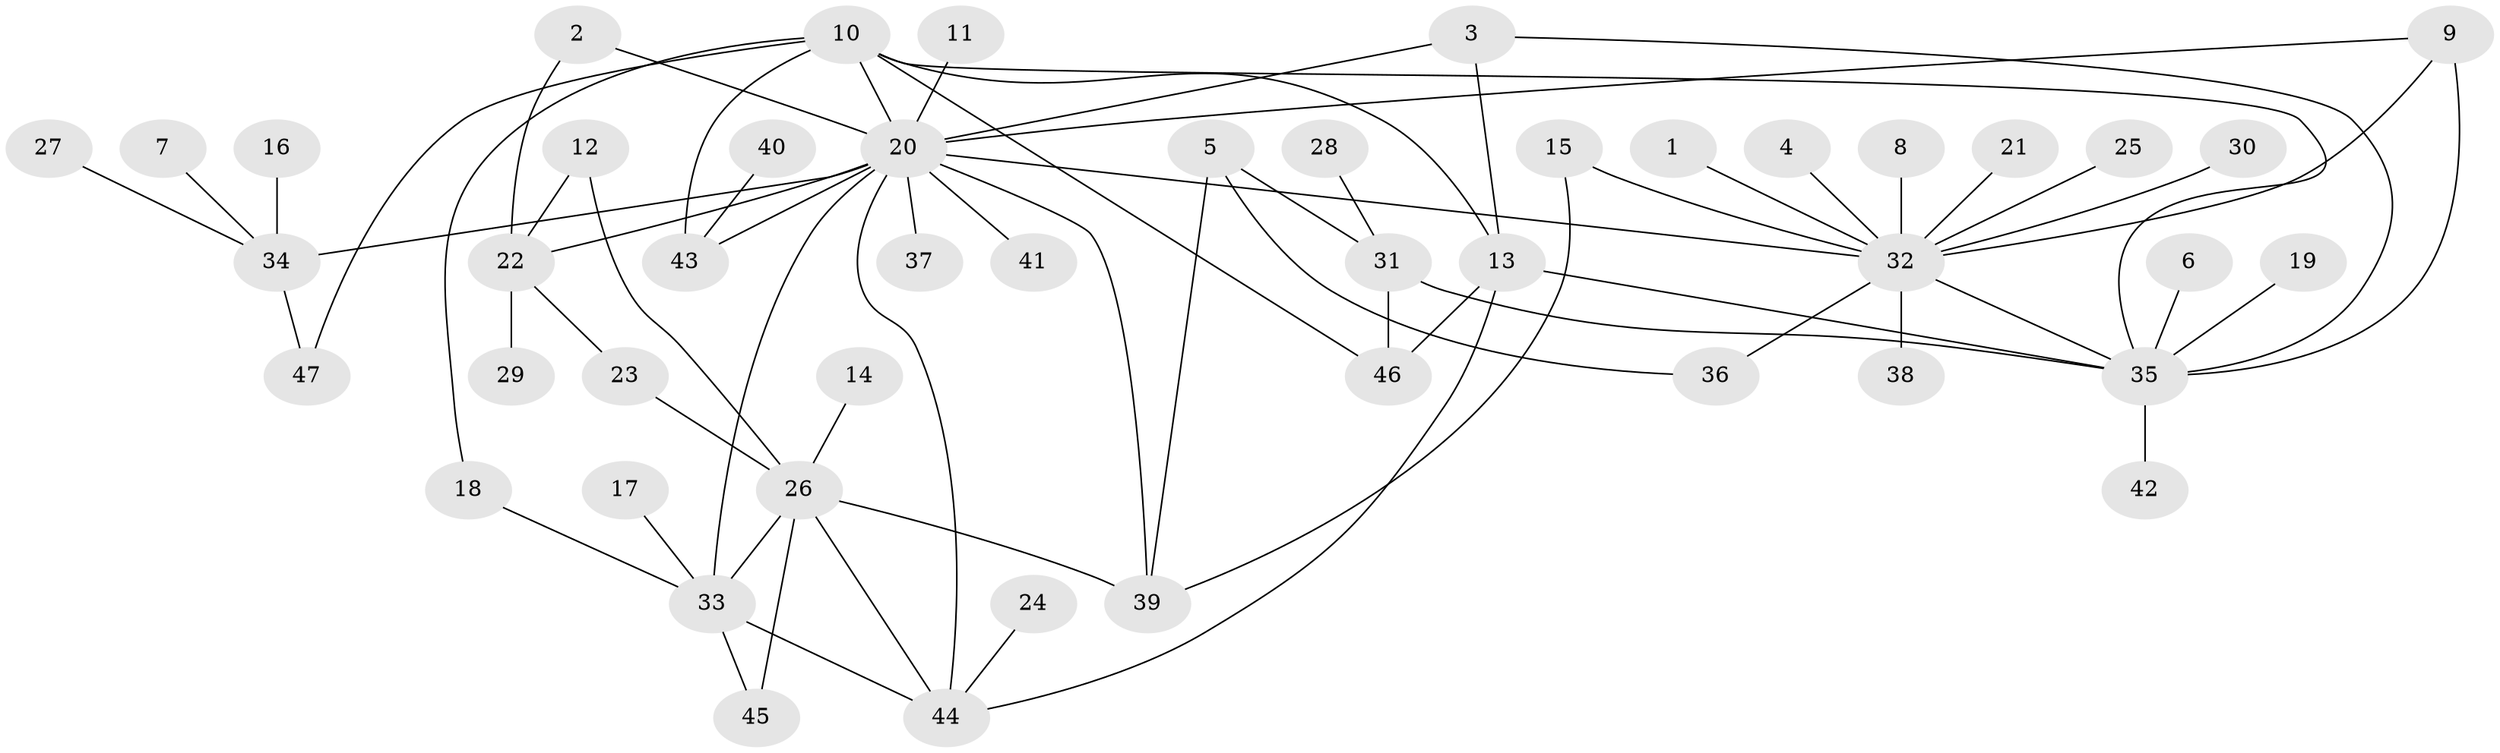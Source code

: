 // original degree distribution, {3: 0.08791208791208792, 18: 0.01098901098901099, 14: 0.01098901098901099, 1: 0.4945054945054945, 8: 0.01098901098901099, 2: 0.25274725274725274, 7: 0.01098901098901099, 11: 0.01098901098901099, 4: 0.04395604395604396, 6: 0.02197802197802198, 9: 0.01098901098901099, 5: 0.02197802197802198, 10: 0.01098901098901099}
// Generated by graph-tools (version 1.1) at 2025/01/03/09/25 03:01:49]
// undirected, 47 vertices, 68 edges
graph export_dot {
graph [start="1"]
  node [color=gray90,style=filled];
  1;
  2;
  3;
  4;
  5;
  6;
  7;
  8;
  9;
  10;
  11;
  12;
  13;
  14;
  15;
  16;
  17;
  18;
  19;
  20;
  21;
  22;
  23;
  24;
  25;
  26;
  27;
  28;
  29;
  30;
  31;
  32;
  33;
  34;
  35;
  36;
  37;
  38;
  39;
  40;
  41;
  42;
  43;
  44;
  45;
  46;
  47;
  1 -- 32 [weight=1.0];
  2 -- 20 [weight=1.0];
  2 -- 22 [weight=1.0];
  3 -- 13 [weight=1.0];
  3 -- 20 [weight=1.0];
  3 -- 35 [weight=1.0];
  4 -- 32 [weight=1.0];
  5 -- 31 [weight=1.0];
  5 -- 36 [weight=1.0];
  5 -- 39 [weight=1.0];
  6 -- 35 [weight=1.0];
  7 -- 34 [weight=1.0];
  8 -- 32 [weight=1.0];
  9 -- 20 [weight=1.0];
  9 -- 32 [weight=1.0];
  9 -- 35 [weight=1.0];
  10 -- 13 [weight=1.0];
  10 -- 18 [weight=1.0];
  10 -- 20 [weight=1.0];
  10 -- 35 [weight=1.0];
  10 -- 43 [weight=1.0];
  10 -- 46 [weight=1.0];
  10 -- 47 [weight=1.0];
  11 -- 20 [weight=1.0];
  12 -- 22 [weight=1.0];
  12 -- 26 [weight=1.0];
  13 -- 35 [weight=1.0];
  13 -- 44 [weight=1.0];
  13 -- 46 [weight=1.0];
  14 -- 26 [weight=1.0];
  15 -- 32 [weight=1.0];
  15 -- 39 [weight=1.0];
  16 -- 34 [weight=1.0];
  17 -- 33 [weight=1.0];
  18 -- 33 [weight=1.0];
  19 -- 35 [weight=1.0];
  20 -- 22 [weight=1.0];
  20 -- 32 [weight=1.0];
  20 -- 33 [weight=1.0];
  20 -- 34 [weight=1.0];
  20 -- 37 [weight=1.0];
  20 -- 39 [weight=2.0];
  20 -- 41 [weight=1.0];
  20 -- 43 [weight=2.0];
  20 -- 44 [weight=1.0];
  21 -- 32 [weight=1.0];
  22 -- 23 [weight=1.0];
  22 -- 29 [weight=1.0];
  23 -- 26 [weight=1.0];
  24 -- 44 [weight=1.0];
  25 -- 32 [weight=1.0];
  26 -- 33 [weight=1.0];
  26 -- 39 [weight=1.0];
  26 -- 44 [weight=1.0];
  26 -- 45 [weight=1.0];
  27 -- 34 [weight=1.0];
  28 -- 31 [weight=1.0];
  30 -- 32 [weight=1.0];
  31 -- 35 [weight=1.0];
  31 -- 46 [weight=1.0];
  32 -- 35 [weight=1.0];
  32 -- 36 [weight=1.0];
  32 -- 38 [weight=1.0];
  33 -- 44 [weight=1.0];
  33 -- 45 [weight=1.0];
  34 -- 47 [weight=1.0];
  35 -- 42 [weight=1.0];
  40 -- 43 [weight=1.0];
}
